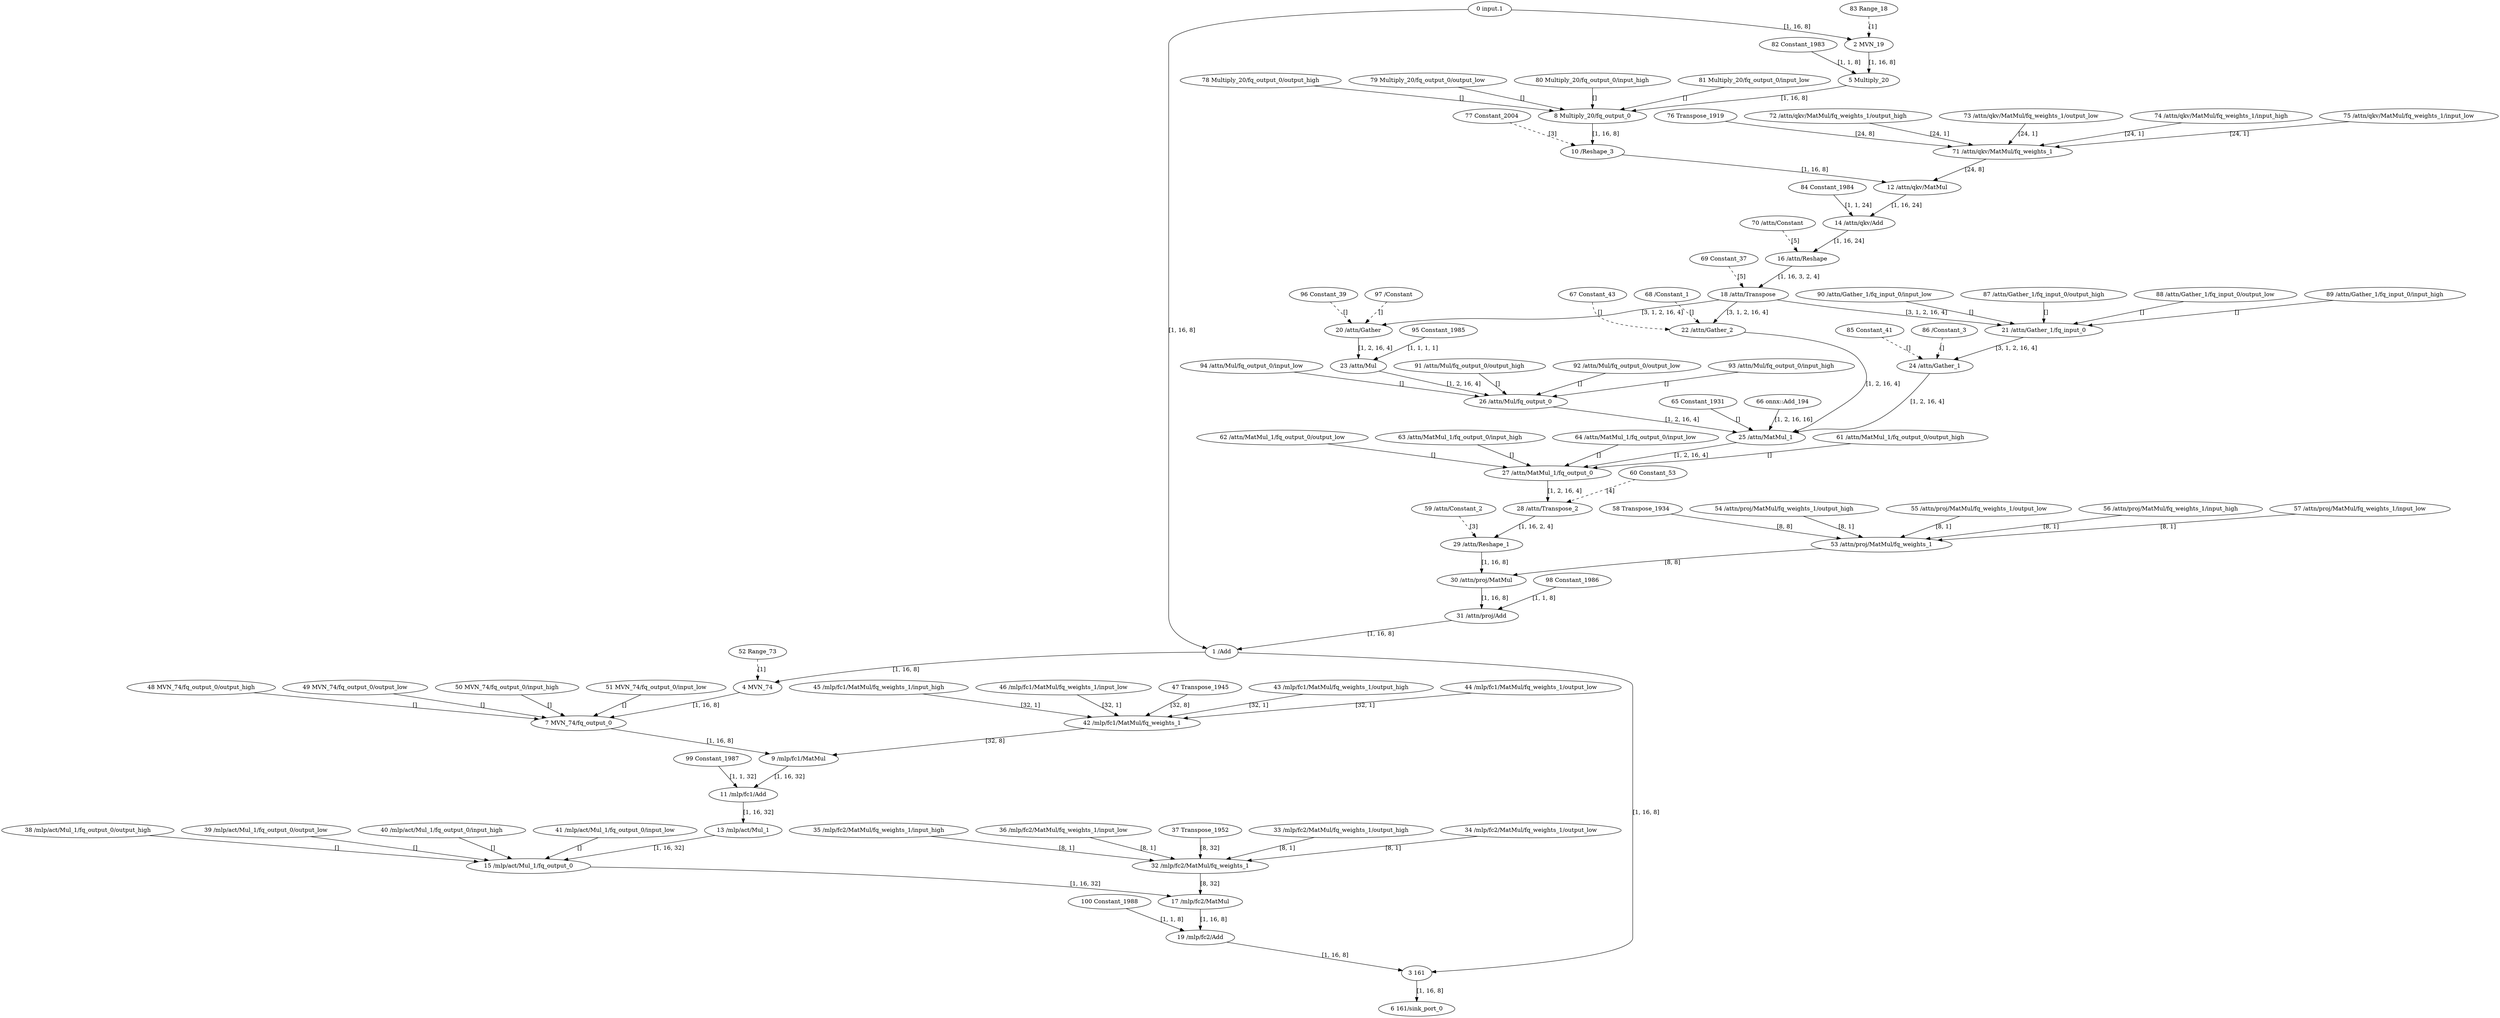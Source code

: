 strict digraph {
"0 input.1" [id=0, type=Parameter];
"1 /Add" [id=1, type=Add];
"2 MVN_19" [id=2, type=MVN];
"3 161" [id=3, type=Add];
"4 MVN_74" [id=4, type=MVN];
"5 Multiply_20" [id=5, type=Multiply];
"6 161/sink_port_0" [id=6, type=Result];
"7 MVN_74/fq_output_0" [id=7, type=FakeQuantize];
"8 Multiply_20/fq_output_0" [id=8, type=FakeQuantize];
"9 /mlp/fc1/MatMul" [id=9, type=MatMul];
"10 /Reshape_3" [id=10, type=Reshape];
"11 /mlp/fc1/Add" [id=11, type=Add];
"12 /attn/qkv/MatMul" [id=12, type=MatMul];
"13 /mlp/act/Mul_1" [id=13, type=Gelu];
"14 /attn/qkv/Add" [id=14, type=Add];
"15 /mlp/act/Mul_1/fq_output_0" [id=15, type=FakeQuantize];
"16 /attn/Reshape" [id=16, type=Reshape];
"17 /mlp/fc2/MatMul" [id=17, type=MatMul];
"18 /attn/Transpose" [id=18, type=Transpose];
"19 /mlp/fc2/Add" [id=19, type=Add];
"20 /attn/Gather" [id=20, type=Gather];
"21 /attn/Gather_1/fq_input_0" [id=21, type=FakeQuantize];
"22 /attn/Gather_2" [id=22, type=Gather];
"23 /attn/Mul" [id=23, type=Multiply];
"24 /attn/Gather_1" [id=24, type=Gather];
"25 /attn/MatMul_1" [id=25, type=ScaledDotProductAttention];
"26 /attn/Mul/fq_output_0" [id=26, type=FakeQuantize];
"27 /attn/MatMul_1/fq_output_0" [id=27, type=FakeQuantize];
"28 /attn/Transpose_2" [id=28, type=Transpose];
"29 /attn/Reshape_1" [id=29, type=Reshape];
"30 /attn/proj/MatMul" [id=30, type=MatMul];
"31 /attn/proj/Add" [id=31, type=Add];
"32 /mlp/fc2/MatMul/fq_weights_1" [id=32, type=FakeQuantize];
"33 /mlp/fc2/MatMul/fq_weights_1/output_high" [id=33, type=Constant];
"34 /mlp/fc2/MatMul/fq_weights_1/output_low" [id=34, type=Constant];
"35 /mlp/fc2/MatMul/fq_weights_1/input_high" [id=35, type=Constant];
"36 /mlp/fc2/MatMul/fq_weights_1/input_low" [id=36, type=Constant];
"37 Transpose_1952" [id=37, type=Constant];
"38 /mlp/act/Mul_1/fq_output_0/output_high" [id=38, type=Constant];
"39 /mlp/act/Mul_1/fq_output_0/output_low" [id=39, type=Constant];
"40 /mlp/act/Mul_1/fq_output_0/input_high" [id=40, type=Constant];
"41 /mlp/act/Mul_1/fq_output_0/input_low" [id=41, type=Constant];
"42 /mlp/fc1/MatMul/fq_weights_1" [id=42, type=FakeQuantize];
"43 /mlp/fc1/MatMul/fq_weights_1/output_high" [id=43, type=Constant];
"44 /mlp/fc1/MatMul/fq_weights_1/output_low" [id=44, type=Constant];
"45 /mlp/fc1/MatMul/fq_weights_1/input_high" [id=45, type=Constant];
"46 /mlp/fc1/MatMul/fq_weights_1/input_low" [id=46, type=Constant];
"47 Transpose_1945" [id=47, type=Constant];
"48 MVN_74/fq_output_0/output_high" [id=48, type=Constant];
"49 MVN_74/fq_output_0/output_low" [id=49, type=Constant];
"50 MVN_74/fq_output_0/input_high" [id=50, type=Constant];
"51 MVN_74/fq_output_0/input_low" [id=51, type=Constant];
"52 Range_73" [id=52, type=Constant];
"53 /attn/proj/MatMul/fq_weights_1" [id=53, type=FakeQuantize];
"54 /attn/proj/MatMul/fq_weights_1/output_high" [id=54, type=Constant];
"55 /attn/proj/MatMul/fq_weights_1/output_low" [id=55, type=Constant];
"56 /attn/proj/MatMul/fq_weights_1/input_high" [id=56, type=Constant];
"57 /attn/proj/MatMul/fq_weights_1/input_low" [id=57, type=Constant];
"58 Transpose_1934" [id=58, type=Constant];
"59 /attn/Constant_2" [id=59, type=Constant];
"60 Constant_53" [id=60, type=Constant];
"61 /attn/MatMul_1/fq_output_0/output_high" [id=61, type=Constant];
"62 /attn/MatMul_1/fq_output_0/output_low" [id=62, type=Constant];
"63 /attn/MatMul_1/fq_output_0/input_high" [id=63, type=Constant];
"64 /attn/MatMul_1/fq_output_0/input_low" [id=64, type=Constant];
"65 Constant_1931" [id=65, type=Constant];
"66 onnx^^Add_194" [id=66, type=Constant, label="66 onnx::Add_194"];
"67 Constant_43" [id=67, type=Constant];
"68 /Constant_1" [id=68, type=Constant];
"69 Constant_37" [id=69, type=Constant];
"70 /attn/Constant" [id=70, type=Constant];
"71 /attn/qkv/MatMul/fq_weights_1" [id=71, type=FakeQuantize];
"72 /attn/qkv/MatMul/fq_weights_1/output_high" [id=72, type=Constant];
"73 /attn/qkv/MatMul/fq_weights_1/output_low" [id=73, type=Constant];
"74 /attn/qkv/MatMul/fq_weights_1/input_high" [id=74, type=Constant];
"75 /attn/qkv/MatMul/fq_weights_1/input_low" [id=75, type=Constant];
"76 Transpose_1919" [id=76, type=Constant];
"77 Constant_2004" [id=77, type=Constant];
"78 Multiply_20/fq_output_0/output_high" [id=78, type=Constant];
"79 Multiply_20/fq_output_0/output_low" [id=79, type=Constant];
"80 Multiply_20/fq_output_0/input_high" [id=80, type=Constant];
"81 Multiply_20/fq_output_0/input_low" [id=81, type=Constant];
"82 Constant_1983" [id=82, type=Constant];
"83 Range_18" [id=83, type=Constant];
"84 Constant_1984" [id=84, type=Constant];
"85 Constant_41" [id=85, type=Constant];
"86 /Constant_3" [id=86, type=Constant];
"87 /attn/Gather_1/fq_input_0/output_high" [id=87, type=Constant];
"88 /attn/Gather_1/fq_input_0/output_low" [id=88, type=Constant];
"89 /attn/Gather_1/fq_input_0/input_high" [id=89, type=Constant];
"90 /attn/Gather_1/fq_input_0/input_low" [id=90, type=Constant];
"91 /attn/Mul/fq_output_0/output_high" [id=91, type=Constant];
"92 /attn/Mul/fq_output_0/output_low" [id=92, type=Constant];
"93 /attn/Mul/fq_output_0/input_high" [id=93, type=Constant];
"94 /attn/Mul/fq_output_0/input_low" [id=94, type=Constant];
"95 Constant_1985" [id=95, type=Constant];
"96 Constant_39" [id=96, type=Constant];
"97 /Constant" [id=97, type=Constant];
"98 Constant_1986" [id=98, type=Constant];
"99 Constant_1987" [id=99, type=Constant];
"100 Constant_1988" [id=100, type=Constant];
"0 input.1" -> "1 /Add" [style=solid, label="[1, 16, 8]"];
"0 input.1" -> "2 MVN_19" [style=solid, label="[1, 16, 8]"];
"1 /Add" -> "3 161" [style=solid, label="[1, 16, 8]"];
"1 /Add" -> "4 MVN_74" [style=solid, label="[1, 16, 8]"];
"2 MVN_19" -> "5 Multiply_20" [style=solid, label="[1, 16, 8]"];
"3 161" -> "6 161/sink_port_0" [style=solid, label="[1, 16, 8]"];
"4 MVN_74" -> "7 MVN_74/fq_output_0" [style=solid, label="[1, 16, 8]"];
"5 Multiply_20" -> "8 Multiply_20/fq_output_0" [style=solid, label="[1, 16, 8]"];
"7 MVN_74/fq_output_0" -> "9 /mlp/fc1/MatMul" [style=solid, label="[1, 16, 8]"];
"8 Multiply_20/fq_output_0" -> "10 /Reshape_3" [style=solid, label="[1, 16, 8]"];
"9 /mlp/fc1/MatMul" -> "11 /mlp/fc1/Add" [style=solid, label="[1, 16, 32]"];
"10 /Reshape_3" -> "12 /attn/qkv/MatMul" [style=solid, label="[1, 16, 8]"];
"11 /mlp/fc1/Add" -> "13 /mlp/act/Mul_1" [style=solid, label="[1, 16, 32]"];
"12 /attn/qkv/MatMul" -> "14 /attn/qkv/Add" [style=solid, label="[1, 16, 24]"];
"13 /mlp/act/Mul_1" -> "15 /mlp/act/Mul_1/fq_output_0" [style=solid, label="[1, 16, 32]"];
"14 /attn/qkv/Add" -> "16 /attn/Reshape" [style=solid, label="[1, 16, 24]"];
"15 /mlp/act/Mul_1/fq_output_0" -> "17 /mlp/fc2/MatMul" [style=solid, label="[1, 16, 32]"];
"16 /attn/Reshape" -> "18 /attn/Transpose" [style=solid, label="[1, 16, 3, 2, 4]"];
"17 /mlp/fc2/MatMul" -> "19 /mlp/fc2/Add" [style=solid, label="[1, 16, 8]"];
"18 /attn/Transpose" -> "20 /attn/Gather" [style=solid, label="[3, 1, 2, 16, 4]"];
"18 /attn/Transpose" -> "21 /attn/Gather_1/fq_input_0" [style=solid, label="[3, 1, 2, 16, 4]"];
"18 /attn/Transpose" -> "22 /attn/Gather_2" [style=solid, label="[3, 1, 2, 16, 4]"];
"19 /mlp/fc2/Add" -> "3 161" [style=solid, label="[1, 16, 8]"];
"20 /attn/Gather" -> "23 /attn/Mul" [style=solid, label="[1, 2, 16, 4]"];
"21 /attn/Gather_1/fq_input_0" -> "24 /attn/Gather_1" [style=solid, label="[3, 1, 2, 16, 4]"];
"22 /attn/Gather_2" -> "25 /attn/MatMul_1" [style=solid, label="[1, 2, 16, 4]"];
"23 /attn/Mul" -> "26 /attn/Mul/fq_output_0" [style=solid, label="[1, 2, 16, 4]"];
"24 /attn/Gather_1" -> "25 /attn/MatMul_1" [style=solid, label="[1, 2, 16, 4]"];
"25 /attn/MatMul_1" -> "27 /attn/MatMul_1/fq_output_0" [style=solid, label="[1, 2, 16, 4]"];
"26 /attn/Mul/fq_output_0" -> "25 /attn/MatMul_1" [style=solid, label="[1, 2, 16, 4]"];
"27 /attn/MatMul_1/fq_output_0" -> "28 /attn/Transpose_2" [style=solid, label="[1, 2, 16, 4]"];
"28 /attn/Transpose_2" -> "29 /attn/Reshape_1" [style=solid, label="[1, 16, 2, 4]"];
"29 /attn/Reshape_1" -> "30 /attn/proj/MatMul" [style=solid, label="[1, 16, 8]"];
"30 /attn/proj/MatMul" -> "31 /attn/proj/Add" [style=solid, label="[1, 16, 8]"];
"31 /attn/proj/Add" -> "1 /Add" [style=solid, label="[1, 16, 8]"];
"32 /mlp/fc2/MatMul/fq_weights_1" -> "17 /mlp/fc2/MatMul" [style=solid, label="[8, 32]"];
"33 /mlp/fc2/MatMul/fq_weights_1/output_high" -> "32 /mlp/fc2/MatMul/fq_weights_1" [style=solid, label="[8, 1]"];
"34 /mlp/fc2/MatMul/fq_weights_1/output_low" -> "32 /mlp/fc2/MatMul/fq_weights_1" [style=solid, label="[8, 1]"];
"35 /mlp/fc2/MatMul/fq_weights_1/input_high" -> "32 /mlp/fc2/MatMul/fq_weights_1" [style=solid, label="[8, 1]"];
"36 /mlp/fc2/MatMul/fq_weights_1/input_low" -> "32 /mlp/fc2/MatMul/fq_weights_1" [style=solid, label="[8, 1]"];
"37 Transpose_1952" -> "32 /mlp/fc2/MatMul/fq_weights_1" [style=solid, label="[8, 32]"];
"38 /mlp/act/Mul_1/fq_output_0/output_high" -> "15 /mlp/act/Mul_1/fq_output_0" [style=solid, label="[]"];
"39 /mlp/act/Mul_1/fq_output_0/output_low" -> "15 /mlp/act/Mul_1/fq_output_0" [style=solid, label="[]"];
"40 /mlp/act/Mul_1/fq_output_0/input_high" -> "15 /mlp/act/Mul_1/fq_output_0" [style=solid, label="[]"];
"41 /mlp/act/Mul_1/fq_output_0/input_low" -> "15 /mlp/act/Mul_1/fq_output_0" [style=solid, label="[]"];
"42 /mlp/fc1/MatMul/fq_weights_1" -> "9 /mlp/fc1/MatMul" [style=solid, label="[32, 8]"];
"43 /mlp/fc1/MatMul/fq_weights_1/output_high" -> "42 /mlp/fc1/MatMul/fq_weights_1" [style=solid, label="[32, 1]"];
"44 /mlp/fc1/MatMul/fq_weights_1/output_low" -> "42 /mlp/fc1/MatMul/fq_weights_1" [style=solid, label="[32, 1]"];
"45 /mlp/fc1/MatMul/fq_weights_1/input_high" -> "42 /mlp/fc1/MatMul/fq_weights_1" [style=solid, label="[32, 1]"];
"46 /mlp/fc1/MatMul/fq_weights_1/input_low" -> "42 /mlp/fc1/MatMul/fq_weights_1" [style=solid, label="[32, 1]"];
"47 Transpose_1945" -> "42 /mlp/fc1/MatMul/fq_weights_1" [style=solid, label="[32, 8]"];
"48 MVN_74/fq_output_0/output_high" -> "7 MVN_74/fq_output_0" [style=solid, label="[]"];
"49 MVN_74/fq_output_0/output_low" -> "7 MVN_74/fq_output_0" [style=solid, label="[]"];
"50 MVN_74/fq_output_0/input_high" -> "7 MVN_74/fq_output_0" [style=solid, label="[]"];
"51 MVN_74/fq_output_0/input_low" -> "7 MVN_74/fq_output_0" [style=solid, label="[]"];
"52 Range_73" -> "4 MVN_74" [style=dashed, label="[1]"];
"53 /attn/proj/MatMul/fq_weights_1" -> "30 /attn/proj/MatMul" [style=solid, label="[8, 8]"];
"54 /attn/proj/MatMul/fq_weights_1/output_high" -> "53 /attn/proj/MatMul/fq_weights_1" [style=solid, label="[8, 1]"];
"55 /attn/proj/MatMul/fq_weights_1/output_low" -> "53 /attn/proj/MatMul/fq_weights_1" [style=solid, label="[8, 1]"];
"56 /attn/proj/MatMul/fq_weights_1/input_high" -> "53 /attn/proj/MatMul/fq_weights_1" [style=solid, label="[8, 1]"];
"57 /attn/proj/MatMul/fq_weights_1/input_low" -> "53 /attn/proj/MatMul/fq_weights_1" [style=solid, label="[8, 1]"];
"58 Transpose_1934" -> "53 /attn/proj/MatMul/fq_weights_1" [style=solid, label="[8, 8]"];
"59 /attn/Constant_2" -> "29 /attn/Reshape_1" [style=dashed, label="[3]"];
"60 Constant_53" -> "28 /attn/Transpose_2" [style=dashed, label="[4]"];
"61 /attn/MatMul_1/fq_output_0/output_high" -> "27 /attn/MatMul_1/fq_output_0" [style=solid, label="[]"];
"62 /attn/MatMul_1/fq_output_0/output_low" -> "27 /attn/MatMul_1/fq_output_0" [style=solid, label="[]"];
"63 /attn/MatMul_1/fq_output_0/input_high" -> "27 /attn/MatMul_1/fq_output_0" [style=solid, label="[]"];
"64 /attn/MatMul_1/fq_output_0/input_low" -> "27 /attn/MatMul_1/fq_output_0" [style=solid, label="[]"];
"65 Constant_1931" -> "25 /attn/MatMul_1" [style=solid, label="[]"];
"66 onnx^^Add_194" -> "25 /attn/MatMul_1" [style=solid, label="[1, 2, 16, 16]"];
"67 Constant_43" -> "22 /attn/Gather_2" [style=dashed, label="[]"];
"68 /Constant_1" -> "22 /attn/Gather_2" [style=dashed, label="[]"];
"69 Constant_37" -> "18 /attn/Transpose" [style=dashed, label="[5]"];
"70 /attn/Constant" -> "16 /attn/Reshape" [style=dashed, label="[5]"];
"71 /attn/qkv/MatMul/fq_weights_1" -> "12 /attn/qkv/MatMul" [style=solid, label="[24, 8]"];
"72 /attn/qkv/MatMul/fq_weights_1/output_high" -> "71 /attn/qkv/MatMul/fq_weights_1" [style=solid, label="[24, 1]"];
"73 /attn/qkv/MatMul/fq_weights_1/output_low" -> "71 /attn/qkv/MatMul/fq_weights_1" [style=solid, label="[24, 1]"];
"74 /attn/qkv/MatMul/fq_weights_1/input_high" -> "71 /attn/qkv/MatMul/fq_weights_1" [style=solid, label="[24, 1]"];
"75 /attn/qkv/MatMul/fq_weights_1/input_low" -> "71 /attn/qkv/MatMul/fq_weights_1" [style=solid, label="[24, 1]"];
"76 Transpose_1919" -> "71 /attn/qkv/MatMul/fq_weights_1" [style=solid, label="[24, 8]"];
"77 Constant_2004" -> "10 /Reshape_3" [style=dashed, label="[3]"];
"78 Multiply_20/fq_output_0/output_high" -> "8 Multiply_20/fq_output_0" [style=solid, label="[]"];
"79 Multiply_20/fq_output_0/output_low" -> "8 Multiply_20/fq_output_0" [style=solid, label="[]"];
"80 Multiply_20/fq_output_0/input_high" -> "8 Multiply_20/fq_output_0" [style=solid, label="[]"];
"81 Multiply_20/fq_output_0/input_low" -> "8 Multiply_20/fq_output_0" [style=solid, label="[]"];
"82 Constant_1983" -> "5 Multiply_20" [style=solid, label="[1, 1, 8]"];
"83 Range_18" -> "2 MVN_19" [style=dashed, label="[1]"];
"84 Constant_1984" -> "14 /attn/qkv/Add" [style=solid, label="[1, 1, 24]"];
"85 Constant_41" -> "24 /attn/Gather_1" [style=dashed, label="[]"];
"86 /Constant_3" -> "24 /attn/Gather_1" [style=dashed, label="[]"];
"87 /attn/Gather_1/fq_input_0/output_high" -> "21 /attn/Gather_1/fq_input_0" [style=solid, label="[]"];
"88 /attn/Gather_1/fq_input_0/output_low" -> "21 /attn/Gather_1/fq_input_0" [style=solid, label="[]"];
"89 /attn/Gather_1/fq_input_0/input_high" -> "21 /attn/Gather_1/fq_input_0" [style=solid, label="[]"];
"90 /attn/Gather_1/fq_input_0/input_low" -> "21 /attn/Gather_1/fq_input_0" [style=solid, label="[]"];
"91 /attn/Mul/fq_output_0/output_high" -> "26 /attn/Mul/fq_output_0" [style=solid, label="[]"];
"92 /attn/Mul/fq_output_0/output_low" -> "26 /attn/Mul/fq_output_0" [style=solid, label="[]"];
"93 /attn/Mul/fq_output_0/input_high" -> "26 /attn/Mul/fq_output_0" [style=solid, label="[]"];
"94 /attn/Mul/fq_output_0/input_low" -> "26 /attn/Mul/fq_output_0" [style=solid, label="[]"];
"95 Constant_1985" -> "23 /attn/Mul" [style=solid, label="[1, 1, 1, 1]"];
"96 Constant_39" -> "20 /attn/Gather" [style=dashed, label="[]"];
"97 /Constant" -> "20 /attn/Gather" [style=dashed, label="[]"];
"98 Constant_1986" -> "31 /attn/proj/Add" [style=solid, label="[1, 1, 8]"];
"99 Constant_1987" -> "11 /mlp/fc1/Add" [style=solid, label="[1, 1, 32]"];
"100 Constant_1988" -> "19 /mlp/fc2/Add" [style=solid, label="[1, 1, 8]"];
}
